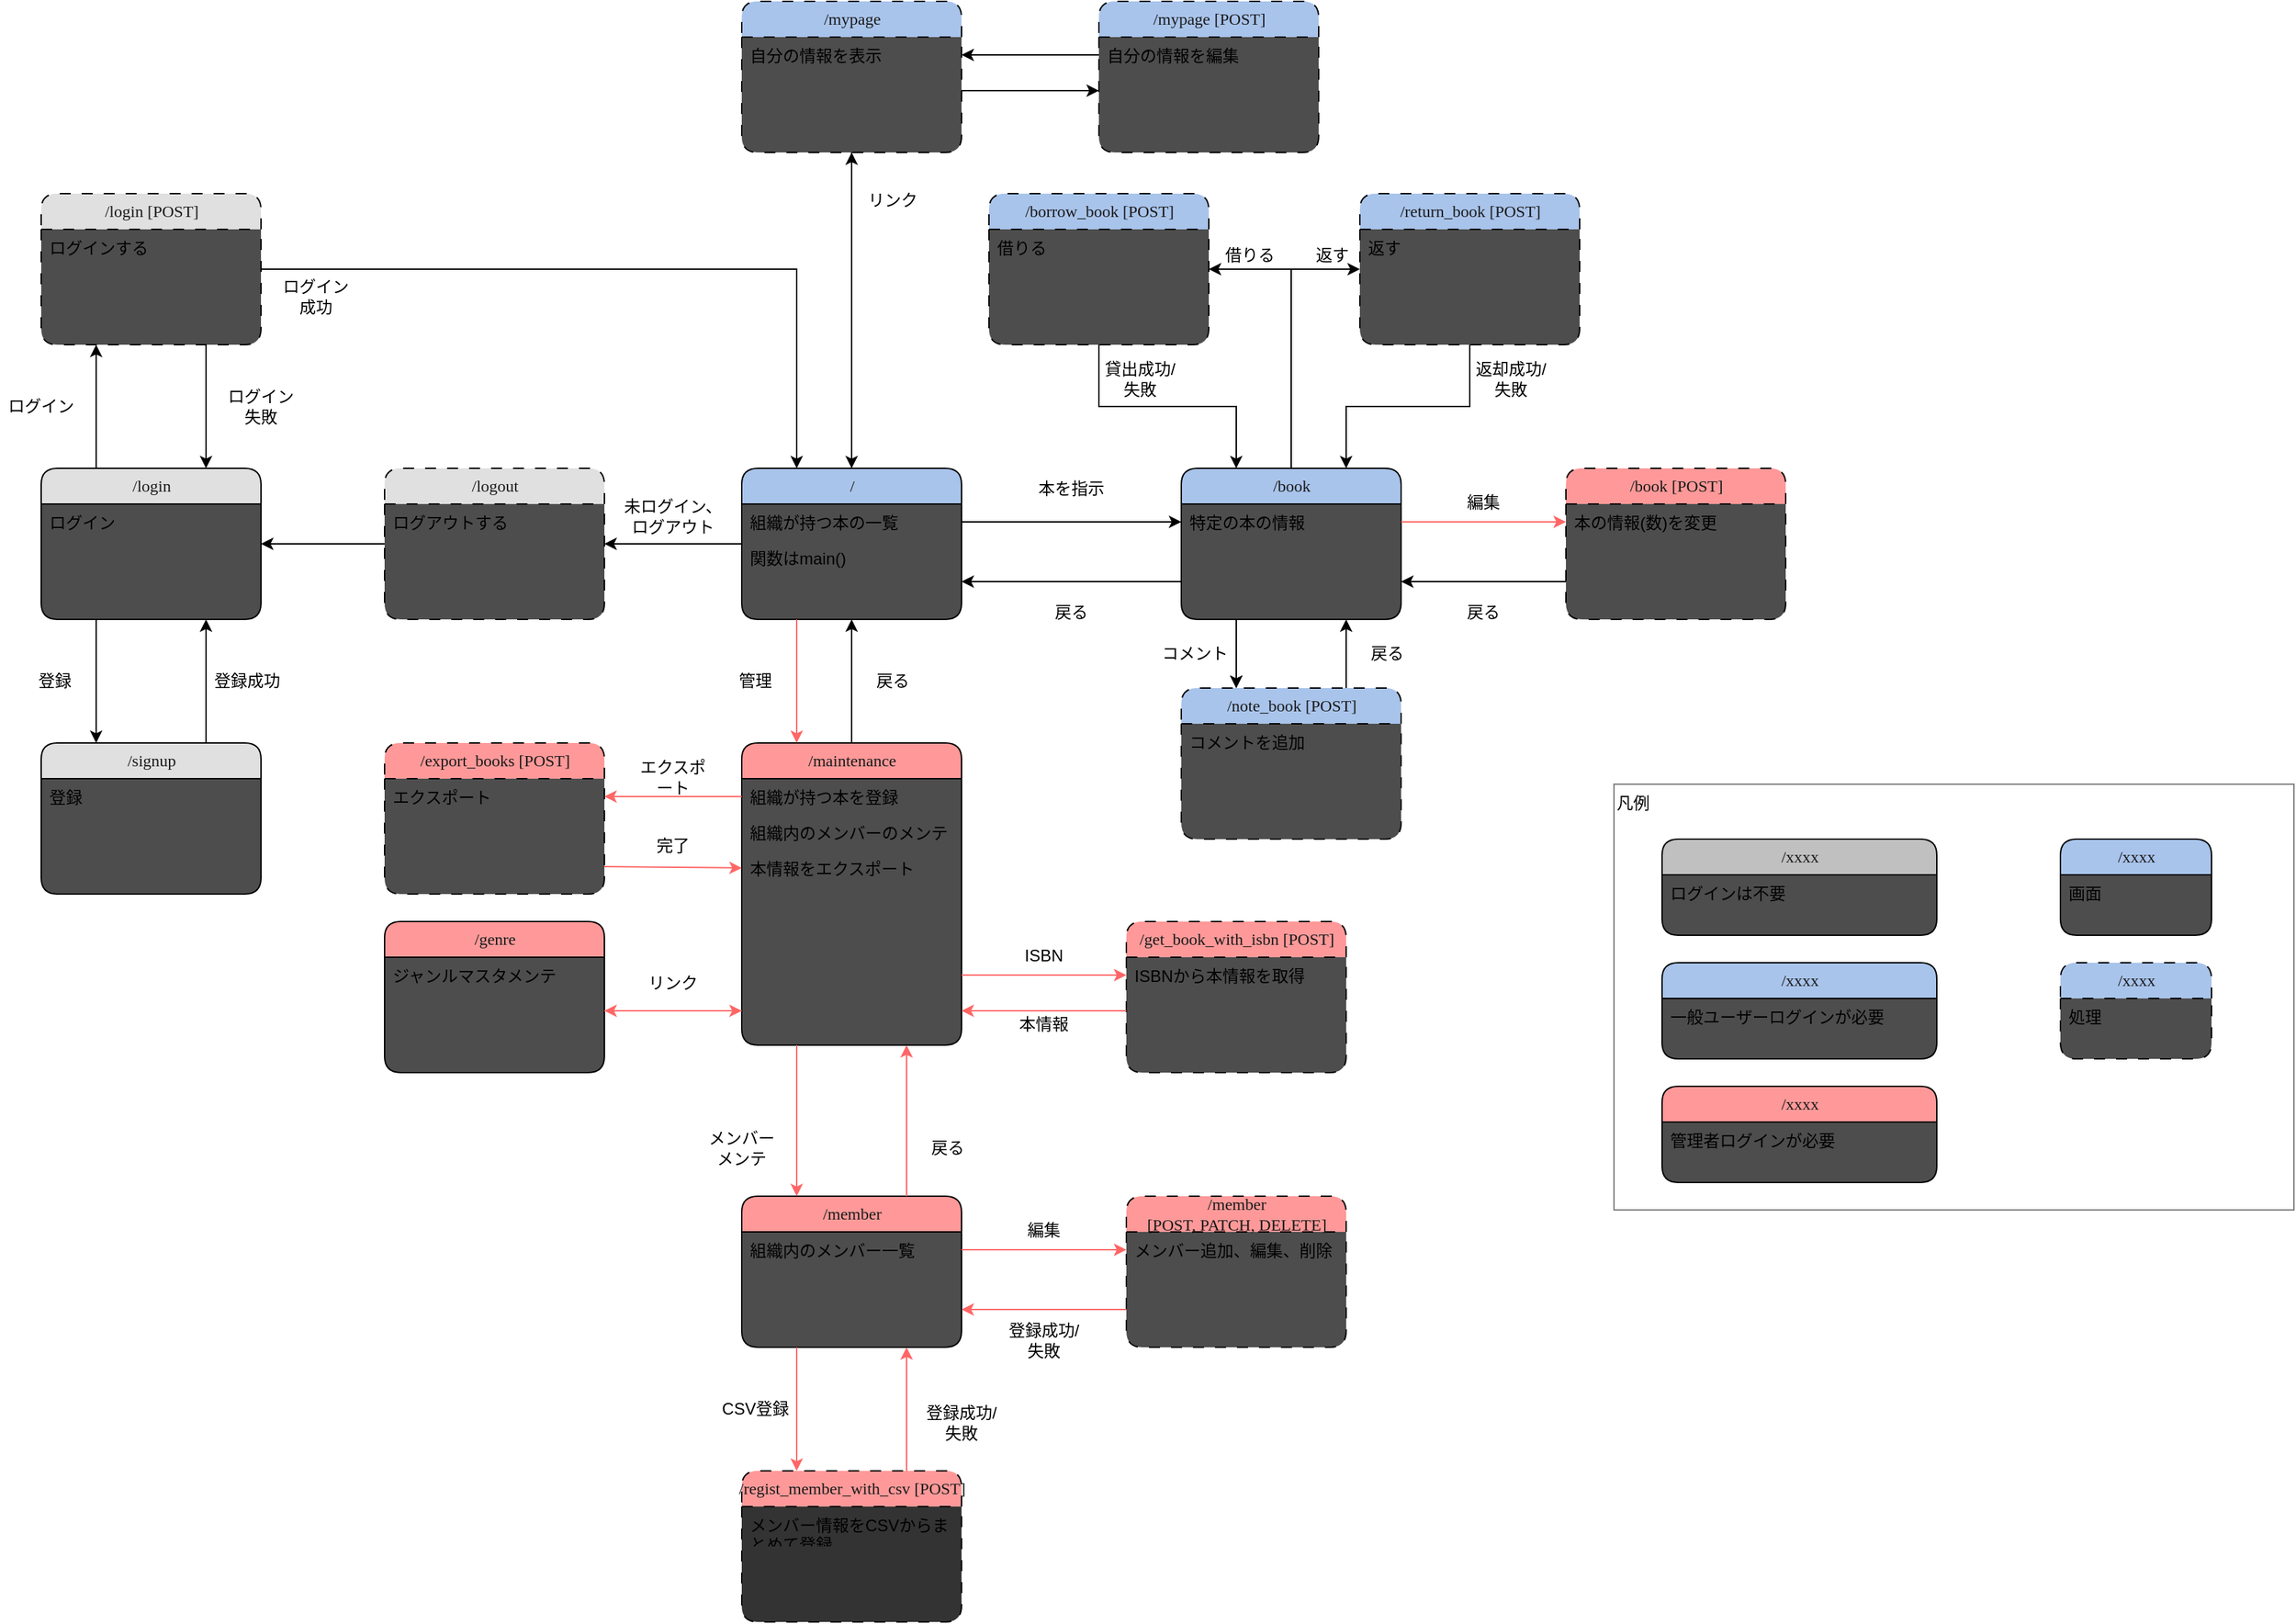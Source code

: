 <mxfile version="21.6.1" type="device">
  <diagram name="Page-1" id="5d7acffa-a066-3a61-03fe-96351882024d">
    <mxGraphModel dx="800" dy="1431" grid="1" gridSize="10" guides="1" tooltips="1" connect="1" arrows="1" fold="1" page="1" pageScale="1" pageWidth="1100" pageHeight="850" background="none" math="0" shadow="0">
      <root>
        <mxCell id="0" />
        <mxCell id="1" parent="0" />
        <mxCell id="jffVFg11hbNDBonMawLQ-93" value="凡例" style="rounded=0;whiteSpace=wrap;html=1;align=left;verticalAlign=top;strokeColor=#808080;" parent="1" vertex="1">
          <mxGeometry x="1295" y="470" width="495" height="310" as="geometry" />
        </mxCell>
        <mxCell id="jffVFg11hbNDBonMawLQ-3" style="edgeStyle=orthogonalEdgeStyle;rounded=0;orthogonalLoop=1;jettySize=auto;html=1;entryX=0.25;entryY=0;entryDx=0;entryDy=0;exitX=1;exitY=0.5;exitDx=0;exitDy=0;" parent="1" source="jffVFg11hbNDBonMawLQ-36" target="jffVFg11hbNDBonMawLQ-1" edge="1">
          <mxGeometry relative="1" as="geometry" />
        </mxCell>
        <mxCell id="21ea969265ad0168-6" value="/login" style="swimlane;html=1;fontStyle=0;childLayout=stackLayout;horizontal=1;startSize=26;fillColor=#E0E0E0;horizontalStack=0;resizeParent=1;resizeLast=0;collapsible=1;marginBottom=0;swimlaneFillColor=#4D4D4D;align=center;rounded=1;shadow=0;comic=0;labelBackgroundColor=none;strokeWidth=1;fontFamily=Verdana;fontSize=12;fontColor=#1A1A1A;" parent="1" vertex="1">
          <mxGeometry x="150" y="240" width="160" height="110" as="geometry" />
        </mxCell>
        <mxCell id="21ea969265ad0168-7" value="ログイン" style="text;html=1;strokeColor=none;fillColor=none;spacingLeft=4;spacingRight=4;whiteSpace=wrap;overflow=hidden;rotatable=0;points=[[0,0.5],[1,0.5]];portConstraint=eastwest;" parent="21ea969265ad0168-6" vertex="1">
          <mxGeometry y="26" width="160" height="26" as="geometry" />
        </mxCell>
        <mxCell id="jffVFg11hbNDBonMawLQ-1" value="/" style="swimlane;html=1;fontStyle=0;childLayout=stackLayout;horizontal=1;startSize=26;fillColor=#A9C4EB;horizontalStack=0;resizeParent=1;resizeLast=0;collapsible=1;marginBottom=0;swimlaneFillColor=#4D4D4D;align=center;rounded=1;shadow=0;comic=0;labelBackgroundColor=none;strokeWidth=1;fontFamily=Verdana;fontSize=12;fontColor=#1A1A1A;" parent="1" vertex="1">
          <mxGeometry x="660" y="240" width="160" height="110" as="geometry" />
        </mxCell>
        <mxCell id="jffVFg11hbNDBonMawLQ-2" value="組織が持つ本の一覧" style="text;html=1;strokeColor=none;fillColor=none;spacingLeft=4;spacingRight=4;whiteSpace=wrap;overflow=hidden;rotatable=0;points=[[0,0.5],[1,0.5]];portConstraint=eastwest;" parent="jffVFg11hbNDBonMawLQ-1" vertex="1">
          <mxGeometry y="26" width="160" height="26" as="geometry" />
        </mxCell>
        <mxCell id="MHq6vxc0U1nkJZ0F-G_Z-4" value="関数はmain()" style="text;html=1;strokeColor=none;fillColor=none;spacingLeft=4;spacingRight=4;whiteSpace=wrap;overflow=hidden;rotatable=0;points=[[0,0.5],[1,0.5]];portConstraint=eastwest;" parent="jffVFg11hbNDBonMawLQ-1" vertex="1">
          <mxGeometry y="52" width="160" height="26" as="geometry" />
        </mxCell>
        <mxCell id="jffVFg11hbNDBonMawLQ-4" value="ログイン成功" style="text;html=1;strokeColor=none;fillColor=none;align=center;verticalAlign=middle;whiteSpace=wrap;rounded=0;" parent="1" vertex="1">
          <mxGeometry x="320" y="100" width="60" height="30" as="geometry" />
        </mxCell>
        <mxCell id="jffVFg11hbNDBonMawLQ-5" value="/signup" style="swimlane;html=1;fontStyle=0;childLayout=stackLayout;horizontal=1;startSize=26;fillColor=#E0E0E0;horizontalStack=0;resizeParent=1;resizeLast=0;collapsible=1;marginBottom=0;swimlaneFillColor=#4D4D4D;align=center;rounded=1;shadow=0;comic=0;labelBackgroundColor=none;strokeWidth=1;fontFamily=Verdana;fontSize=12;fontColor=#1A1A1A;" parent="1" vertex="1">
          <mxGeometry x="150" y="440" width="160" height="110" as="geometry" />
        </mxCell>
        <mxCell id="jffVFg11hbNDBonMawLQ-6" value="登録" style="text;html=1;strokeColor=none;fillColor=none;spacingLeft=4;spacingRight=4;whiteSpace=wrap;overflow=hidden;rotatable=0;points=[[0,0.5],[1,0.5]];portConstraint=eastwest;" parent="jffVFg11hbNDBonMawLQ-5" vertex="1">
          <mxGeometry y="26" width="160" height="26" as="geometry" />
        </mxCell>
        <mxCell id="jffVFg11hbNDBonMawLQ-8" value="ログイン失敗" style="text;html=1;strokeColor=none;fillColor=none;align=center;verticalAlign=middle;whiteSpace=wrap;rounded=0;" parent="1" vertex="1">
          <mxGeometry x="280" y="180" width="60" height="30" as="geometry" />
        </mxCell>
        <mxCell id="jffVFg11hbNDBonMawLQ-10" style="edgeStyle=orthogonalEdgeStyle;rounded=0;orthogonalLoop=1;jettySize=auto;html=1;exitX=0.25;exitY=1;exitDx=0;exitDy=0;entryX=0.25;entryY=0;entryDx=0;entryDy=0;" parent="1" source="21ea969265ad0168-6" target="jffVFg11hbNDBonMawLQ-5" edge="1">
          <mxGeometry relative="1" as="geometry">
            <mxPoint x="230" y="360" as="sourcePoint" />
            <mxPoint x="230" y="430" as="targetPoint" />
            <Array as="points" />
          </mxGeometry>
        </mxCell>
        <mxCell id="jffVFg11hbNDBonMawLQ-11" style="edgeStyle=orthogonalEdgeStyle;rounded=0;orthogonalLoop=1;jettySize=auto;html=1;entryX=0.75;entryY=1;entryDx=0;entryDy=0;exitX=0.75;exitY=0;exitDx=0;exitDy=0;" parent="1" source="jffVFg11hbNDBonMawLQ-5" target="21ea969265ad0168-6" edge="1">
          <mxGeometry relative="1" as="geometry">
            <mxPoint x="240" y="370" as="sourcePoint" />
            <mxPoint x="240" y="440" as="targetPoint" />
            <Array as="points" />
          </mxGeometry>
        </mxCell>
        <mxCell id="jffVFg11hbNDBonMawLQ-12" value="登録" style="text;html=1;strokeColor=none;fillColor=none;align=center;verticalAlign=middle;whiteSpace=wrap;rounded=0;" parent="1" vertex="1">
          <mxGeometry x="130" y="380" width="60" height="30" as="geometry" />
        </mxCell>
        <mxCell id="jffVFg11hbNDBonMawLQ-13" value="登録成功" style="text;html=1;strokeColor=none;fillColor=none;align=center;verticalAlign=middle;whiteSpace=wrap;rounded=0;" parent="1" vertex="1">
          <mxGeometry x="270" y="380" width="60" height="30" as="geometry" />
        </mxCell>
        <mxCell id="jffVFg11hbNDBonMawLQ-14" style="edgeStyle=orthogonalEdgeStyle;rounded=0;orthogonalLoop=1;jettySize=auto;html=1;entryX=1;entryY=0.5;entryDx=0;entryDy=0;exitX=0;exitY=0.5;exitDx=0;exitDy=0;" parent="1" source="jffVFg11hbNDBonMawLQ-1" target="MHq6vxc0U1nkJZ0F-G_Z-1" edge="1">
          <mxGeometry relative="1" as="geometry">
            <mxPoint x="410" y="430" as="sourcePoint" />
            <mxPoint x="600" y="430" as="targetPoint" />
          </mxGeometry>
        </mxCell>
        <mxCell id="jffVFg11hbNDBonMawLQ-15" value="未ログイン、ログアウト" style="text;html=1;strokeColor=none;fillColor=none;align=center;verticalAlign=middle;whiteSpace=wrap;rounded=0;" parent="1" vertex="1">
          <mxGeometry x="570" y="260" width="80" height="30" as="geometry" />
        </mxCell>
        <mxCell id="jffVFg11hbNDBonMawLQ-16" value="/book" style="swimlane;html=1;fontStyle=0;childLayout=stackLayout;horizontal=1;startSize=26;fillColor=#A9C4EB;horizontalStack=0;resizeParent=1;resizeLast=0;collapsible=1;marginBottom=0;swimlaneFillColor=#4D4D4D;align=center;rounded=1;shadow=0;comic=0;labelBackgroundColor=none;strokeWidth=1;fontFamily=Verdana;fontSize=12;fontColor=#1A1A1A;" parent="1" vertex="1">
          <mxGeometry x="980" y="240" width="160" height="110" as="geometry" />
        </mxCell>
        <mxCell id="jffVFg11hbNDBonMawLQ-17" value="特定の本の情報" style="text;html=1;strokeColor=none;fillColor=none;spacingLeft=4;spacingRight=4;whiteSpace=wrap;overflow=hidden;rotatable=0;points=[[0,0.5],[1,0.5]];portConstraint=eastwest;" parent="jffVFg11hbNDBonMawLQ-16" vertex="1">
          <mxGeometry y="26" width="160" height="26" as="geometry" />
        </mxCell>
        <mxCell id="jffVFg11hbNDBonMawLQ-18" style="edgeStyle=orthogonalEdgeStyle;rounded=0;orthogonalLoop=1;jettySize=auto;html=1;entryX=0;entryY=0.5;entryDx=0;entryDy=0;exitX=1;exitY=0.5;exitDx=0;exitDy=0;" parent="1" source="jffVFg11hbNDBonMawLQ-2" target="jffVFg11hbNDBonMawLQ-17" edge="1">
          <mxGeometry relative="1" as="geometry">
            <mxPoint x="720" y="170" as="sourcePoint" />
            <mxPoint x="910" y="170" as="targetPoint" />
          </mxGeometry>
        </mxCell>
        <mxCell id="jffVFg11hbNDBonMawLQ-19" value="本を指示" style="text;html=1;strokeColor=none;fillColor=none;align=center;verticalAlign=middle;whiteSpace=wrap;rounded=0;" parent="1" vertex="1">
          <mxGeometry x="870" y="240" width="60" height="30" as="geometry" />
        </mxCell>
        <mxCell id="jffVFg11hbNDBonMawLQ-20" value="/maintenance" style="swimlane;html=1;fontStyle=0;childLayout=stackLayout;horizontal=1;startSize=26;fillColor=#FF9999;horizontalStack=0;resizeParent=1;resizeLast=0;collapsible=1;marginBottom=0;swimlaneFillColor=#4D4D4D;align=center;rounded=1;shadow=0;comic=0;labelBackgroundColor=none;strokeWidth=1;fontFamily=Verdana;fontSize=12;fontColor=#1A1A1A;" parent="1" vertex="1">
          <mxGeometry x="660" y="440" width="160" height="220" as="geometry" />
        </mxCell>
        <mxCell id="jffVFg11hbNDBonMawLQ-21" value="組織が持つ本を登録" style="text;html=1;strokeColor=none;fillColor=none;spacingLeft=4;spacingRight=4;whiteSpace=wrap;overflow=hidden;rotatable=0;points=[[0,0.5],[1,0.5]];portConstraint=eastwest;" parent="jffVFg11hbNDBonMawLQ-20" vertex="1">
          <mxGeometry y="26" width="160" height="26" as="geometry" />
        </mxCell>
        <mxCell id="jffVFg11hbNDBonMawLQ-51" value="組織内のメンバーのメンテ" style="text;html=1;strokeColor=none;fillColor=none;spacingLeft=4;spacingRight=4;whiteSpace=wrap;overflow=hidden;rotatable=0;points=[[0,0.5],[1,0.5]];portConstraint=eastwest;" parent="jffVFg11hbNDBonMawLQ-20" vertex="1">
          <mxGeometry y="52" width="160" height="26" as="geometry" />
        </mxCell>
        <mxCell id="jffVFg11hbNDBonMawLQ-79" value="本情報をエクスポート" style="text;html=1;strokeColor=none;fillColor=none;spacingLeft=4;spacingRight=4;whiteSpace=wrap;overflow=hidden;rotatable=0;points=[[0,0.5],[1,0.5]];portConstraint=eastwest;" parent="jffVFg11hbNDBonMawLQ-20" vertex="1">
          <mxGeometry y="78" width="160" height="26" as="geometry" />
        </mxCell>
        <mxCell id="9WKdyj0TfPZ3By4VBTir-9" style="text;html=1;strokeColor=none;fillColor=none;spacingLeft=4;spacingRight=4;whiteSpace=wrap;overflow=hidden;rotatable=0;points=[[0,0.5],[1,0.5]];portConstraint=eastwest;" parent="jffVFg11hbNDBonMawLQ-20" vertex="1">
          <mxGeometry y="104" width="160" height="26" as="geometry" />
        </mxCell>
        <mxCell id="9WKdyj0TfPZ3By4VBTir-10" style="text;html=1;strokeColor=none;fillColor=none;spacingLeft=4;spacingRight=4;whiteSpace=wrap;overflow=hidden;rotatable=0;points=[[0,0.5],[1,0.5]];portConstraint=eastwest;" parent="jffVFg11hbNDBonMawLQ-20" vertex="1">
          <mxGeometry y="130" width="160" height="26" as="geometry" />
        </mxCell>
        <mxCell id="9WKdyj0TfPZ3By4VBTir-11" style="text;html=1;strokeColor=none;fillColor=none;spacingLeft=4;spacingRight=4;whiteSpace=wrap;overflow=hidden;rotatable=0;points=[[0,0.5],[1,0.5]];portConstraint=eastwest;" parent="jffVFg11hbNDBonMawLQ-20" vertex="1">
          <mxGeometry y="156" width="160" height="26" as="geometry" />
        </mxCell>
        <mxCell id="9WKdyj0TfPZ3By4VBTir-12" style="text;html=1;strokeColor=none;fillColor=none;spacingLeft=4;spacingRight=4;whiteSpace=wrap;overflow=hidden;rotatable=0;points=[[0,0.5],[1,0.5]];portConstraint=eastwest;" parent="jffVFg11hbNDBonMawLQ-20" vertex="1">
          <mxGeometry y="182" width="160" height="26" as="geometry" />
        </mxCell>
        <mxCell id="jffVFg11hbNDBonMawLQ-23" style="edgeStyle=orthogonalEdgeStyle;rounded=0;orthogonalLoop=1;jettySize=auto;html=1;exitX=0.25;exitY=1;exitDx=0;exitDy=0;entryX=0.25;entryY=0;entryDx=0;entryDy=0;strokeColor=#FF6666;" parent="1" source="jffVFg11hbNDBonMawLQ-1" target="jffVFg11hbNDBonMawLQ-20" edge="1">
          <mxGeometry relative="1" as="geometry">
            <mxPoint x="850" y="420" as="sourcePoint" />
            <mxPoint x="1010" y="420" as="targetPoint" />
          </mxGeometry>
        </mxCell>
        <mxCell id="jffVFg11hbNDBonMawLQ-24" value="管理" style="text;html=1;strokeColor=none;fillColor=none;align=center;verticalAlign=middle;whiteSpace=wrap;rounded=0;" parent="1" vertex="1">
          <mxGeometry x="640" y="380" width="60" height="30" as="geometry" />
        </mxCell>
        <mxCell id="jffVFg11hbNDBonMawLQ-25" style="edgeStyle=orthogonalEdgeStyle;rounded=0;orthogonalLoop=1;jettySize=auto;html=1;exitX=0.5;exitY=0;exitDx=0;exitDy=0;entryX=0.5;entryY=1;entryDx=0;entryDy=0;" parent="1" source="jffVFg11hbNDBonMawLQ-20" target="jffVFg11hbNDBonMawLQ-1" edge="1">
          <mxGeometry relative="1" as="geometry">
            <mxPoint x="930" y="360" as="sourcePoint" />
            <mxPoint x="930" y="450" as="targetPoint" />
          </mxGeometry>
        </mxCell>
        <mxCell id="jffVFg11hbNDBonMawLQ-26" value="戻る" style="text;html=1;strokeColor=none;fillColor=none;align=center;verticalAlign=middle;whiteSpace=wrap;rounded=0;" parent="1" vertex="1">
          <mxGeometry x="740" y="380" width="60" height="30" as="geometry" />
        </mxCell>
        <mxCell id="jffVFg11hbNDBonMawLQ-27" style="edgeStyle=orthogonalEdgeStyle;rounded=0;orthogonalLoop=1;jettySize=auto;html=1;exitX=0;exitY=0.75;exitDx=0;exitDy=0;entryX=1;entryY=0.75;entryDx=0;entryDy=0;" parent="1" source="jffVFg11hbNDBonMawLQ-16" target="jffVFg11hbNDBonMawLQ-1" edge="1">
          <mxGeometry relative="1" as="geometry">
            <mxPoint x="790" y="450" as="sourcePoint" />
            <mxPoint x="790" y="360" as="targetPoint" />
          </mxGeometry>
        </mxCell>
        <mxCell id="jffVFg11hbNDBonMawLQ-28" value="戻る" style="text;html=1;strokeColor=none;fillColor=none;align=center;verticalAlign=middle;whiteSpace=wrap;rounded=0;" parent="1" vertex="1">
          <mxGeometry x="870" y="330" width="60" height="30" as="geometry" />
        </mxCell>
        <mxCell id="jffVFg11hbNDBonMawLQ-31" style="edgeStyle=orthogonalEdgeStyle;rounded=0;orthogonalLoop=1;jettySize=auto;html=1;exitX=0.5;exitY=0;exitDx=0;exitDy=0;entryX=1;entryY=0.5;entryDx=0;entryDy=0;" parent="1" source="jffVFg11hbNDBonMawLQ-16" target="jffVFg11hbNDBonMawLQ-29" edge="1">
          <mxGeometry relative="1" as="geometry">
            <mxPoint x="780" y="150" as="sourcePoint" />
            <mxPoint x="940" y="150" as="targetPoint" />
          </mxGeometry>
        </mxCell>
        <mxCell id="jffVFg11hbNDBonMawLQ-33" style="edgeStyle=orthogonalEdgeStyle;rounded=0;orthogonalLoop=1;jettySize=auto;html=1;entryX=0.25;entryY=0;entryDx=0;entryDy=0;exitX=0.5;exitY=1;exitDx=0;exitDy=0;" parent="1" source="jffVFg11hbNDBonMawLQ-29" target="jffVFg11hbNDBonMawLQ-16" edge="1">
          <mxGeometry relative="1" as="geometry">
            <mxPoint x="740" y="90" as="sourcePoint" />
            <mxPoint x="900" y="90" as="targetPoint" />
          </mxGeometry>
        </mxCell>
        <mxCell id="jffVFg11hbNDBonMawLQ-34" value="貸出成功/失敗" style="text;html=1;strokeColor=none;fillColor=none;align=center;verticalAlign=middle;whiteSpace=wrap;rounded=0;" parent="1" vertex="1">
          <mxGeometry x="920" y="160" width="60" height="30" as="geometry" />
        </mxCell>
        <mxCell id="jffVFg11hbNDBonMawLQ-35" value="借りる" style="text;html=1;strokeColor=none;fillColor=none;align=center;verticalAlign=middle;whiteSpace=wrap;rounded=0;" parent="1" vertex="1">
          <mxGeometry x="1000" y="70" width="60" height="30" as="geometry" />
        </mxCell>
        <mxCell id="jffVFg11hbNDBonMawLQ-36" value="/login [POST]" style="swimlane;html=1;fontStyle=0;childLayout=stackLayout;horizontal=1;startSize=26;fillColor=#E0E0E0;horizontalStack=0;resizeParent=1;resizeLast=0;collapsible=1;marginBottom=0;swimlaneFillColor=#4D4D4D;align=center;rounded=1;shadow=0;comic=0;labelBackgroundColor=none;strokeWidth=1;fontFamily=Verdana;fontSize=12;dashed=1;dashPattern=8 8;fontColor=#1A1A1A;" parent="1" vertex="1">
          <mxGeometry x="150" y="40" width="160" height="110" as="geometry" />
        </mxCell>
        <mxCell id="jffVFg11hbNDBonMawLQ-37" value="ログインする" style="text;html=1;strokeColor=none;fillColor=none;spacingLeft=4;spacingRight=4;whiteSpace=wrap;overflow=hidden;rotatable=0;points=[[0,0.5],[1,0.5]];portConstraint=eastwest;" parent="jffVFg11hbNDBonMawLQ-36" vertex="1">
          <mxGeometry y="26" width="160" height="26" as="geometry" />
        </mxCell>
        <mxCell id="jffVFg11hbNDBonMawLQ-38" style="edgeStyle=orthogonalEdgeStyle;rounded=0;orthogonalLoop=1;jettySize=auto;html=1;exitX=0.25;exitY=0;exitDx=0;exitDy=0;entryX=0.25;entryY=1;entryDx=0;entryDy=0;" parent="1" source="21ea969265ad0168-6" target="jffVFg11hbNDBonMawLQ-36" edge="1">
          <mxGeometry relative="1" as="geometry">
            <mxPoint x="200" y="360" as="sourcePoint" />
            <mxPoint x="200" y="440" as="targetPoint" />
            <Array as="points" />
          </mxGeometry>
        </mxCell>
        <mxCell id="jffVFg11hbNDBonMawLQ-39" style="edgeStyle=orthogonalEdgeStyle;rounded=0;orthogonalLoop=1;jettySize=auto;html=1;exitX=0.75;exitY=1;exitDx=0;exitDy=0;entryX=0.75;entryY=0;entryDx=0;entryDy=0;" parent="1" source="jffVFg11hbNDBonMawLQ-36" target="21ea969265ad0168-6" edge="1">
          <mxGeometry relative="1" as="geometry">
            <mxPoint x="200" y="360" as="sourcePoint" />
            <mxPoint x="200" y="440" as="targetPoint" />
            <Array as="points" />
          </mxGeometry>
        </mxCell>
        <mxCell id="jffVFg11hbNDBonMawLQ-40" value="ログイン" style="text;html=1;strokeColor=none;fillColor=none;align=center;verticalAlign=middle;whiteSpace=wrap;rounded=0;" parent="1" vertex="1">
          <mxGeometry x="120" y="180" width="60" height="30" as="geometry" />
        </mxCell>
        <mxCell id="jffVFg11hbNDBonMawLQ-49" value="/member&lt;br&gt;[POST, PATCH, DELETE]" style="swimlane;html=1;fontStyle=0;childLayout=stackLayout;horizontal=1;startSize=26;fillColor=#FF9999;horizontalStack=0;resizeParent=1;resizeLast=0;collapsible=1;marginBottom=0;swimlaneFillColor=#4D4D4D;align=center;rounded=1;shadow=0;comic=0;labelBackgroundColor=none;strokeWidth=1;fontFamily=Verdana;fontSize=12;dashed=1;dashPattern=8 8;fontColor=#1A1A1A;" parent="1" vertex="1">
          <mxGeometry x="940" y="770" width="160" height="110" as="geometry" />
        </mxCell>
        <mxCell id="jffVFg11hbNDBonMawLQ-50" value="メンバー追加、編集、削除" style="text;html=1;strokeColor=none;fillColor=none;spacingLeft=4;spacingRight=4;whiteSpace=wrap;overflow=hidden;rotatable=0;points=[[0,0.5],[1,0.5]];portConstraint=eastwest;" parent="jffVFg11hbNDBonMawLQ-49" vertex="1">
          <mxGeometry y="26" width="160" height="26" as="geometry" />
        </mxCell>
        <mxCell id="jffVFg11hbNDBonMawLQ-52" value="/book [POST]" style="swimlane;html=1;fontStyle=0;childLayout=stackLayout;horizontal=1;startSize=26;fillColor=#FF9999;horizontalStack=0;resizeParent=1;resizeLast=0;collapsible=1;marginBottom=0;swimlaneFillColor=#4D4D4D;align=center;rounded=1;shadow=0;comic=0;labelBackgroundColor=none;strokeWidth=1;fontFamily=Verdana;fontSize=12;dashed=1;dashPattern=8 8;fontColor=#1A1A1A;" parent="1" vertex="1">
          <mxGeometry x="1260" y="240" width="160" height="110" as="geometry" />
        </mxCell>
        <mxCell id="jffVFg11hbNDBonMawLQ-53" value="本の情報(数)を変更" style="text;html=1;strokeColor=none;fillColor=none;spacingLeft=4;spacingRight=4;whiteSpace=wrap;overflow=hidden;rotatable=0;points=[[0,0.5],[1,0.5]];portConstraint=eastwest;" parent="jffVFg11hbNDBonMawLQ-52" vertex="1">
          <mxGeometry y="26" width="160" height="26" as="geometry" />
        </mxCell>
        <mxCell id="jffVFg11hbNDBonMawLQ-54" style="edgeStyle=orthogonalEdgeStyle;rounded=0;orthogonalLoop=1;jettySize=auto;html=1;exitX=1;exitY=0.5;exitDx=0;exitDy=0;entryX=0;entryY=0.5;entryDx=0;entryDy=0;strokeColor=#FF6666;" parent="1" source="jffVFg11hbNDBonMawLQ-17" target="jffVFg11hbNDBonMawLQ-53" edge="1">
          <mxGeometry relative="1" as="geometry">
            <mxPoint x="710" y="360" as="sourcePoint" />
            <mxPoint x="710" y="450" as="targetPoint" />
          </mxGeometry>
        </mxCell>
        <mxCell id="jffVFg11hbNDBonMawLQ-55" style="edgeStyle=orthogonalEdgeStyle;rounded=0;orthogonalLoop=1;jettySize=auto;html=1;entryX=1;entryY=0.75;entryDx=0;entryDy=0;exitX=0;exitY=0.75;exitDx=0;exitDy=0;" parent="1" source="jffVFg11hbNDBonMawLQ-52" target="jffVFg11hbNDBonMawLQ-16" edge="1">
          <mxGeometry relative="1" as="geometry">
            <mxPoint x="1270" y="410" as="sourcePoint" />
            <mxPoint x="1170" y="360" as="targetPoint" />
          </mxGeometry>
        </mxCell>
        <mxCell id="jffVFg11hbNDBonMawLQ-56" value="戻る" style="text;html=1;strokeColor=none;fillColor=none;align=center;verticalAlign=middle;whiteSpace=wrap;rounded=0;" parent="1" vertex="1">
          <mxGeometry x="1170" y="330" width="60" height="30" as="geometry" />
        </mxCell>
        <mxCell id="jffVFg11hbNDBonMawLQ-57" value="編集" style="text;html=1;strokeColor=none;fillColor=none;align=center;verticalAlign=middle;whiteSpace=wrap;rounded=0;" parent="1" vertex="1">
          <mxGeometry x="1170" y="250" width="60" height="30" as="geometry" />
        </mxCell>
        <mxCell id="jffVFg11hbNDBonMawLQ-58" value="/member" style="swimlane;html=1;fontStyle=0;childLayout=stackLayout;horizontal=1;startSize=26;fillColor=#FF9999;horizontalStack=0;resizeParent=1;resizeLast=0;collapsible=1;marginBottom=0;swimlaneFillColor=#4D4D4D;align=center;rounded=1;shadow=0;comic=0;labelBackgroundColor=none;strokeWidth=1;fontFamily=Verdana;fontSize=12;fontColor=#1A1A1A;" parent="1" vertex="1">
          <mxGeometry x="660" y="770" width="160" height="110" as="geometry" />
        </mxCell>
        <mxCell id="jffVFg11hbNDBonMawLQ-59" value="組織内のメンバー一覧" style="text;html=1;strokeColor=none;fillColor=none;spacingLeft=4;spacingRight=4;whiteSpace=wrap;overflow=hidden;rotatable=0;points=[[0,0.5],[1,0.5]];portConstraint=eastwest;fontColor=default;" parent="jffVFg11hbNDBonMawLQ-58" vertex="1">
          <mxGeometry y="26" width="160" height="26" as="geometry" />
        </mxCell>
        <mxCell id="jffVFg11hbNDBonMawLQ-61" style="edgeStyle=orthogonalEdgeStyle;rounded=0;orthogonalLoop=1;jettySize=auto;html=1;exitX=0.25;exitY=1;exitDx=0;exitDy=0;entryX=0.25;entryY=0;entryDx=0;entryDy=0;strokeColor=#FF6666;" parent="1" source="jffVFg11hbNDBonMawLQ-20" target="jffVFg11hbNDBonMawLQ-58" edge="1">
          <mxGeometry relative="1" as="geometry">
            <mxPoint x="810" y="590" as="sourcePoint" />
            <mxPoint x="810" y="680" as="targetPoint" />
          </mxGeometry>
        </mxCell>
        <mxCell id="jffVFg11hbNDBonMawLQ-62" style="edgeStyle=orthogonalEdgeStyle;rounded=0;orthogonalLoop=1;jettySize=auto;html=1;exitX=1;exitY=0.5;exitDx=0;exitDy=0;entryX=0;entryY=0.5;entryDx=0;entryDy=0;strokeColor=#FF6666;" parent="1" source="jffVFg11hbNDBonMawLQ-59" target="jffVFg11hbNDBonMawLQ-50" edge="1">
          <mxGeometry relative="1" as="geometry">
            <mxPoint x="870" y="760" as="sourcePoint" />
            <mxPoint x="870" y="850" as="targetPoint" />
          </mxGeometry>
        </mxCell>
        <mxCell id="jffVFg11hbNDBonMawLQ-63" style="edgeStyle=orthogonalEdgeStyle;rounded=0;orthogonalLoop=1;jettySize=auto;html=1;exitX=0;exitY=0.75;exitDx=0;exitDy=0;entryX=1;entryY=0.75;entryDx=0;entryDy=0;strokeColor=#FF6666;" parent="1" source="jffVFg11hbNDBonMawLQ-49" target="jffVFg11hbNDBonMawLQ-58" edge="1">
          <mxGeometry relative="1" as="geometry">
            <mxPoint x="870" y="750" as="sourcePoint" />
            <mxPoint x="870" y="840" as="targetPoint" />
          </mxGeometry>
        </mxCell>
        <mxCell id="jffVFg11hbNDBonMawLQ-66" style="edgeStyle=orthogonalEdgeStyle;rounded=0;orthogonalLoop=1;jettySize=auto;html=1;exitX=0.75;exitY=0;exitDx=0;exitDy=0;entryX=0.75;entryY=1;entryDx=0;entryDy=0;strokeColor=#FF6666;" parent="1" source="jffVFg11hbNDBonMawLQ-58" target="jffVFg11hbNDBonMawLQ-20" edge="1">
          <mxGeometry relative="1" as="geometry">
            <mxPoint x="870" y="570" as="sourcePoint" />
            <mxPoint x="870" y="660" as="targetPoint" />
          </mxGeometry>
        </mxCell>
        <mxCell id="jffVFg11hbNDBonMawLQ-67" value="戻る" style="text;html=1;strokeColor=none;fillColor=none;align=center;verticalAlign=middle;whiteSpace=wrap;rounded=0;" parent="1" vertex="1">
          <mxGeometry x="780" y="720" width="60" height="30" as="geometry" />
        </mxCell>
        <mxCell id="jffVFg11hbNDBonMawLQ-68" value="メンバーメンテ" style="text;html=1;strokeColor=none;fillColor=none;align=center;verticalAlign=middle;whiteSpace=wrap;rounded=0;" parent="1" vertex="1">
          <mxGeometry x="630" y="720" width="60" height="30" as="geometry" />
        </mxCell>
        <mxCell id="jffVFg11hbNDBonMawLQ-71" value="編集" style="text;html=1;strokeColor=none;fillColor=none;align=center;verticalAlign=middle;whiteSpace=wrap;rounded=0;" parent="1" vertex="1">
          <mxGeometry x="850" y="780" width="60" height="30" as="geometry" />
        </mxCell>
        <mxCell id="jffVFg11hbNDBonMawLQ-72" value="登録成功/失敗" style="text;html=1;strokeColor=none;fillColor=none;align=center;verticalAlign=middle;whiteSpace=wrap;rounded=0;" parent="1" vertex="1">
          <mxGeometry x="850" y="860" width="60" height="30" as="geometry" />
        </mxCell>
        <mxCell id="jffVFg11hbNDBonMawLQ-73" value="/regist_member_with_csv [POST]" style="swimlane;html=1;fontStyle=0;childLayout=stackLayout;horizontal=1;startSize=26;fillColor=#FF9999;horizontalStack=0;resizeParent=1;resizeLast=0;collapsible=1;marginBottom=0;swimlaneFillColor=#333333;align=center;rounded=1;shadow=0;comic=0;labelBackgroundColor=none;strokeWidth=1;fontFamily=Verdana;fontSize=12;dashed=1;dashPattern=8 8;fontColor=#1A1A1A;" parent="1" vertex="1">
          <mxGeometry x="660" y="970" width="160" height="110" as="geometry" />
        </mxCell>
        <mxCell id="jffVFg11hbNDBonMawLQ-74" value="メンバー情報をCSVからまとめて登録" style="text;html=1;strokeColor=none;fillColor=none;spacingLeft=4;spacingRight=4;whiteSpace=wrap;overflow=hidden;rotatable=0;points=[[0,0.5],[1,0.5]];portConstraint=eastwest;" parent="jffVFg11hbNDBonMawLQ-73" vertex="1">
          <mxGeometry y="26" width="160" height="26" as="geometry" />
        </mxCell>
        <mxCell id="jffVFg11hbNDBonMawLQ-75" style="edgeStyle=orthogonalEdgeStyle;rounded=0;orthogonalLoop=1;jettySize=auto;html=1;exitX=0.75;exitY=0;exitDx=0;exitDy=0;entryX=0.75;entryY=1;entryDx=0;entryDy=0;strokeColor=#FF6666;" parent="1" source="jffVFg11hbNDBonMawLQ-73" target="jffVFg11hbNDBonMawLQ-58" edge="1">
          <mxGeometry relative="1" as="geometry">
            <mxPoint x="890" y="970" as="sourcePoint" />
            <mxPoint x="1010" y="970" as="targetPoint" />
          </mxGeometry>
        </mxCell>
        <mxCell id="jffVFg11hbNDBonMawLQ-76" style="edgeStyle=orthogonalEdgeStyle;rounded=0;orthogonalLoop=1;jettySize=auto;html=1;exitX=0.25;exitY=1;exitDx=0;exitDy=0;entryX=0.25;entryY=0;entryDx=0;entryDy=0;strokeColor=#FF6666;" parent="1" source="jffVFg11hbNDBonMawLQ-58" target="jffVFg11hbNDBonMawLQ-73" edge="1">
          <mxGeometry relative="1" as="geometry">
            <mxPoint x="900" y="980" as="sourcePoint" />
            <mxPoint x="1020" y="980" as="targetPoint" />
          </mxGeometry>
        </mxCell>
        <mxCell id="jffVFg11hbNDBonMawLQ-77" value="CSV登録" style="text;html=1;strokeColor=none;fillColor=none;align=center;verticalAlign=middle;whiteSpace=wrap;rounded=0;" parent="1" vertex="1">
          <mxGeometry x="640" y="910" width="60" height="30" as="geometry" />
        </mxCell>
        <mxCell id="jffVFg11hbNDBonMawLQ-78" value="登録成功/失敗" style="text;html=1;strokeColor=none;fillColor=none;align=center;verticalAlign=middle;whiteSpace=wrap;rounded=0;" parent="1" vertex="1">
          <mxGeometry x="790" y="920" width="60" height="30" as="geometry" />
        </mxCell>
        <mxCell id="jffVFg11hbNDBonMawLQ-80" value="/export_books [POST]" style="swimlane;html=1;fontStyle=0;childLayout=stackLayout;horizontal=1;startSize=26;fillColor=#FF9999;horizontalStack=0;resizeParent=1;resizeLast=0;collapsible=1;marginBottom=0;swimlaneFillColor=#4D4D4D;align=center;rounded=1;shadow=0;comic=0;labelBackgroundColor=none;strokeWidth=1;fontFamily=Verdana;fontSize=12;dashed=1;dashPattern=8 8;fontColor=#1A1A1A;" parent="1" vertex="1">
          <mxGeometry x="400" y="440" width="160" height="110" as="geometry" />
        </mxCell>
        <mxCell id="jffVFg11hbNDBonMawLQ-81" value="エクスポート" style="text;html=1;strokeColor=none;fillColor=none;spacingLeft=4;spacingRight=4;whiteSpace=wrap;overflow=hidden;rotatable=0;points=[[0,0.5],[1,0.5]];portConstraint=eastwest;" parent="jffVFg11hbNDBonMawLQ-80" vertex="1">
          <mxGeometry y="26" width="160" height="26" as="geometry" />
        </mxCell>
        <mxCell id="jffVFg11hbNDBonMawLQ-82" style="edgeStyle=orthogonalEdgeStyle;rounded=0;orthogonalLoop=1;jettySize=auto;html=1;strokeColor=#FF6666;exitX=0;exitY=0.5;exitDx=0;exitDy=0;entryX=1;entryY=0.5;entryDx=0;entryDy=0;" parent="1" source="jffVFg11hbNDBonMawLQ-21" target="jffVFg11hbNDBonMawLQ-81" edge="1">
          <mxGeometry relative="1" as="geometry">
            <mxPoint x="750" y="489" as="sourcePoint" />
            <mxPoint x="870" y="489" as="targetPoint" />
          </mxGeometry>
        </mxCell>
        <mxCell id="jffVFg11hbNDBonMawLQ-83" value="エクスポート" style="text;html=1;strokeColor=none;fillColor=none;align=center;verticalAlign=middle;whiteSpace=wrap;rounded=0;" parent="1" vertex="1">
          <mxGeometry x="580" y="450" width="60" height="30" as="geometry" />
        </mxCell>
        <mxCell id="jffVFg11hbNDBonMawLQ-84" style="edgeStyle=orthogonalEdgeStyle;rounded=0;orthogonalLoop=1;jettySize=auto;html=1;strokeColor=#FF6666;entryX=0;entryY=0.5;entryDx=0;entryDy=0;" parent="1" target="jffVFg11hbNDBonMawLQ-79" edge="1">
          <mxGeometry relative="1" as="geometry">
            <mxPoint x="560" y="530" as="sourcePoint" />
            <mxPoint x="640" y="550" as="targetPoint" />
          </mxGeometry>
        </mxCell>
        <mxCell id="jffVFg11hbNDBonMawLQ-85" value="完了" style="text;html=1;strokeColor=none;fillColor=none;align=center;verticalAlign=middle;whiteSpace=wrap;rounded=0;" parent="1" vertex="1">
          <mxGeometry x="580" y="500" width="60" height="30" as="geometry" />
        </mxCell>
        <mxCell id="jffVFg11hbNDBonMawLQ-86" value="/xxxx" style="swimlane;html=1;fontStyle=0;childLayout=stackLayout;horizontal=1;startSize=26;fillColor=#A9C4EB;horizontalStack=0;resizeParent=1;resizeLast=0;collapsible=1;marginBottom=0;swimlaneFillColor=#4D4D4D;align=center;rounded=1;shadow=0;comic=0;labelBackgroundColor=none;strokeWidth=1;fontFamily=Verdana;fontSize=12;fontColor=#1A1A1A;" parent="1" vertex="1">
          <mxGeometry x="1330" y="600" width="200" height="70" as="geometry" />
        </mxCell>
        <mxCell id="jffVFg11hbNDBonMawLQ-87" value="一般ユーザーログインが必要" style="text;html=1;strokeColor=none;fillColor=none;spacingLeft=4;spacingRight=4;whiteSpace=wrap;overflow=hidden;rotatable=0;points=[[0,0.5],[1,0.5]];portConstraint=eastwest;" parent="jffVFg11hbNDBonMawLQ-86" vertex="1">
          <mxGeometry y="26" width="200" height="26" as="geometry" />
        </mxCell>
        <mxCell id="jffVFg11hbNDBonMawLQ-88" value="/xxxx" style="swimlane;html=1;fontStyle=0;childLayout=stackLayout;horizontal=1;startSize=26;fillColor=#FF9999;horizontalStack=0;resizeParent=1;resizeLast=0;collapsible=1;marginBottom=0;swimlaneFillColor=#4D4D4D;align=center;rounded=1;shadow=0;comic=0;labelBackgroundColor=none;strokeWidth=1;fontFamily=Verdana;fontSize=12;fontColor=#1A1A1A;" parent="1" vertex="1">
          <mxGeometry x="1330" y="690" width="200" height="70" as="geometry" />
        </mxCell>
        <mxCell id="jffVFg11hbNDBonMawLQ-89" value="管理者ログインが必要" style="text;html=1;strokeColor=none;fillColor=none;spacingLeft=4;spacingRight=4;whiteSpace=wrap;overflow=hidden;rotatable=0;points=[[0,0.5],[1,0.5]];portConstraint=eastwest;" parent="jffVFg11hbNDBonMawLQ-88" vertex="1">
          <mxGeometry y="26" width="200" height="26" as="geometry" />
        </mxCell>
        <mxCell id="jffVFg11hbNDBonMawLQ-90" value="/xxxx" style="swimlane;html=1;fontStyle=0;childLayout=stackLayout;horizontal=1;startSize=26;fillColor=#C0C0C0;horizontalStack=0;resizeParent=1;resizeLast=0;collapsible=1;marginBottom=0;swimlaneFillColor=#4D4D4D;align=center;rounded=1;shadow=0;comic=0;labelBackgroundColor=none;strokeWidth=1;fontFamily=Verdana;fontSize=12;fontColor=#1A1A1A;" parent="1" vertex="1">
          <mxGeometry x="1330" y="510" width="200" height="70" as="geometry" />
        </mxCell>
        <mxCell id="jffVFg11hbNDBonMawLQ-91" value="ログインは不要" style="text;html=1;strokeColor=none;fillColor=none;spacingLeft=4;spacingRight=4;whiteSpace=wrap;overflow=hidden;rotatable=0;points=[[0,0.5],[1,0.5]];portConstraint=eastwest;" parent="jffVFg11hbNDBonMawLQ-90" vertex="1">
          <mxGeometry y="26" width="200" height="26" as="geometry" />
        </mxCell>
        <mxCell id="MHq6vxc0U1nkJZ0F-G_Z-1" value="/logout" style="swimlane;html=1;fontStyle=0;childLayout=stackLayout;horizontal=1;startSize=26;fillColor=#E0E0E0;horizontalStack=0;resizeParent=1;resizeLast=0;collapsible=1;marginBottom=0;swimlaneFillColor=#4D4D4D;align=center;rounded=1;shadow=0;comic=0;labelBackgroundColor=none;strokeWidth=1;fontFamily=Verdana;fontSize=12;dashed=1;dashPattern=8 8;fontColor=#1A1A1A;" parent="1" vertex="1">
          <mxGeometry x="400" y="240" width="160" height="110" as="geometry" />
        </mxCell>
        <mxCell id="MHq6vxc0U1nkJZ0F-G_Z-2" value="ログアウトする" style="text;html=1;strokeColor=none;fillColor=none;spacingLeft=4;spacingRight=4;whiteSpace=wrap;overflow=hidden;rotatable=0;points=[[0,0.5],[1,0.5]];portConstraint=eastwest;" parent="MHq6vxc0U1nkJZ0F-G_Z-1" vertex="1">
          <mxGeometry y="26" width="160" height="26" as="geometry" />
        </mxCell>
        <mxCell id="MHq6vxc0U1nkJZ0F-G_Z-3" style="edgeStyle=orthogonalEdgeStyle;rounded=0;orthogonalLoop=1;jettySize=auto;html=1;entryX=1;entryY=0.5;entryDx=0;entryDy=0;exitX=0;exitY=0.5;exitDx=0;exitDy=0;" parent="1" source="MHq6vxc0U1nkJZ0F-G_Z-1" target="21ea969265ad0168-6" edge="1">
          <mxGeometry relative="1" as="geometry">
            <mxPoint x="670" y="305" as="sourcePoint" />
            <mxPoint x="570" y="305" as="targetPoint" />
          </mxGeometry>
        </mxCell>
        <mxCell id="9WKdyj0TfPZ3By4VBTir-2" value="/get_book_with_isbn [POST]" style="swimlane;html=1;fontStyle=0;childLayout=stackLayout;horizontal=1;startSize=26;fillColor=#FF9999;horizontalStack=0;resizeParent=1;resizeLast=0;collapsible=1;marginBottom=0;swimlaneFillColor=#4D4D4D;align=center;rounded=1;shadow=0;comic=0;labelBackgroundColor=none;strokeWidth=1;fontFamily=Verdana;fontSize=12;dashed=1;dashPattern=8 8;fontColor=#1A1A1A;" parent="1" vertex="1">
          <mxGeometry x="940" y="570" width="160" height="110" as="geometry" />
        </mxCell>
        <mxCell id="9WKdyj0TfPZ3By4VBTir-3" value="ISBNから本情報を取得" style="text;html=1;strokeColor=none;fillColor=none;spacingLeft=4;spacingRight=4;whiteSpace=wrap;overflow=hidden;rotatable=0;points=[[0,0.5],[1,0.5]];portConstraint=eastwest;" parent="9WKdyj0TfPZ3By4VBTir-2" vertex="1">
          <mxGeometry y="26" width="160" height="26" as="geometry" />
        </mxCell>
        <mxCell id="9WKdyj0TfPZ3By4VBTir-4" style="text;html=1;strokeColor=none;fillColor=none;spacingLeft=4;spacingRight=4;whiteSpace=wrap;overflow=hidden;rotatable=0;points=[[0,0.5],[1,0.5]];portConstraint=eastwest;" parent="9WKdyj0TfPZ3By4VBTir-2" vertex="1">
          <mxGeometry y="52" width="160" height="26" as="geometry" />
        </mxCell>
        <mxCell id="9WKdyj0TfPZ3By4VBTir-5" style="edgeStyle=orthogonalEdgeStyle;rounded=0;orthogonalLoop=1;jettySize=auto;html=1;strokeColor=#FF6666;" parent="1" source="9WKdyj0TfPZ3By4VBTir-11" target="9WKdyj0TfPZ3By4VBTir-3" edge="1">
          <mxGeometry relative="1" as="geometry">
            <mxPoint x="820" y="599" as="sourcePoint" />
            <mxPoint x="890" y="570" as="targetPoint" />
          </mxGeometry>
        </mxCell>
        <mxCell id="9WKdyj0TfPZ3By4VBTir-6" style="edgeStyle=orthogonalEdgeStyle;rounded=0;orthogonalLoop=1;jettySize=auto;html=1;strokeColor=#FF6666;" parent="1" source="9WKdyj0TfPZ3By4VBTir-4" target="9WKdyj0TfPZ3By4VBTir-12" edge="1">
          <mxGeometry relative="1" as="geometry">
            <mxPoint x="920" y="625" as="sourcePoint" />
            <mxPoint x="820" y="625" as="targetPoint" />
          </mxGeometry>
        </mxCell>
        <mxCell id="9WKdyj0TfPZ3By4VBTir-7" value="ISBN" style="text;html=1;strokeColor=none;fillColor=none;align=center;verticalAlign=middle;whiteSpace=wrap;rounded=0;" parent="1" vertex="1">
          <mxGeometry x="850" y="580" width="60" height="30" as="geometry" />
        </mxCell>
        <mxCell id="9WKdyj0TfPZ3By4VBTir-8" value="本情報" style="text;html=1;strokeColor=none;fillColor=none;align=center;verticalAlign=middle;whiteSpace=wrap;rounded=0;" parent="1" vertex="1">
          <mxGeometry x="850" y="630" width="60" height="30" as="geometry" />
        </mxCell>
        <mxCell id="9WKdyj0TfPZ3By4VBTir-13" value="/xxxx" style="swimlane;html=1;fontStyle=0;childLayout=stackLayout;horizontal=1;startSize=26;fillColor=#A9C4EB;horizontalStack=0;resizeParent=1;resizeLast=0;collapsible=1;marginBottom=0;swimlaneFillColor=#4D4D4D;align=center;rounded=1;shadow=0;comic=0;labelBackgroundColor=none;strokeWidth=1;fontFamily=Verdana;fontSize=12;fontColor=#1A1A1A;" parent="1" vertex="1">
          <mxGeometry x="1620" y="510" width="110" height="70" as="geometry" />
        </mxCell>
        <mxCell id="9WKdyj0TfPZ3By4VBTir-14" value="画面" style="text;html=1;strokeColor=none;fillColor=none;spacingLeft=4;spacingRight=4;whiteSpace=wrap;overflow=hidden;rotatable=0;points=[[0,0.5],[1,0.5]];portConstraint=eastwest;" parent="9WKdyj0TfPZ3By4VBTir-13" vertex="1">
          <mxGeometry y="26" width="110" height="26" as="geometry" />
        </mxCell>
        <mxCell id="9WKdyj0TfPZ3By4VBTir-15" value="/xxxx" style="swimlane;html=1;fontStyle=0;childLayout=stackLayout;horizontal=1;startSize=26;fillColor=#A9C4EB;horizontalStack=0;resizeParent=1;resizeLast=0;collapsible=1;marginBottom=0;swimlaneFillColor=#4D4D4D;align=center;rounded=1;shadow=0;comic=0;labelBackgroundColor=none;strokeWidth=1;fontFamily=Verdana;fontSize=12;dashed=1;dashPattern=8 8;fontColor=#1A1A1A;" parent="1" vertex="1">
          <mxGeometry x="1620" y="600" width="110" height="70" as="geometry" />
        </mxCell>
        <mxCell id="9WKdyj0TfPZ3By4VBTir-16" value="処理" style="text;html=1;strokeColor=none;fillColor=none;spacingLeft=4;spacingRight=4;whiteSpace=wrap;overflow=hidden;rotatable=0;points=[[0,0.5],[1,0.5]];portConstraint=eastwest;" parent="9WKdyj0TfPZ3By4VBTir-15" vertex="1">
          <mxGeometry y="26" width="110" height="26" as="geometry" />
        </mxCell>
        <mxCell id="kfs4_wW7DSKEH99CbDgz-1" value="/genre" style="swimlane;html=1;fontStyle=0;childLayout=stackLayout;horizontal=1;startSize=26;fillColor=#FF9999;horizontalStack=0;resizeParent=1;resizeLast=0;collapsible=1;marginBottom=0;swimlaneFillColor=#4D4D4D;align=center;rounded=1;shadow=0;comic=0;labelBackgroundColor=none;strokeWidth=1;fontFamily=Verdana;fontSize=12;fontColor=#1A1A1A;" parent="1" vertex="1">
          <mxGeometry x="400" y="570" width="160" height="110" as="geometry" />
        </mxCell>
        <mxCell id="kfs4_wW7DSKEH99CbDgz-2" value="ジャンルマスタメンテ" style="text;html=1;strokeColor=none;fillColor=none;spacingLeft=4;spacingRight=4;whiteSpace=wrap;overflow=hidden;rotatable=0;points=[[0,0.5],[1,0.5]];portConstraint=eastwest;" parent="kfs4_wW7DSKEH99CbDgz-1" vertex="1">
          <mxGeometry y="26" width="160" height="26" as="geometry" />
        </mxCell>
        <mxCell id="kfs4_wW7DSKEH99CbDgz-7" style="text;html=1;strokeColor=none;fillColor=none;spacingLeft=4;spacingRight=4;whiteSpace=wrap;overflow=hidden;rotatable=0;points=[[0,0.5],[1,0.5]];portConstraint=eastwest;" parent="kfs4_wW7DSKEH99CbDgz-1" vertex="1">
          <mxGeometry y="52" width="160" height="26" as="geometry" />
        </mxCell>
        <mxCell id="kfs4_wW7DSKEH99CbDgz-5" style="edgeStyle=orthogonalEdgeStyle;rounded=0;orthogonalLoop=1;jettySize=auto;html=1;strokeColor=#FF6666;" parent="1" source="9WKdyj0TfPZ3By4VBTir-12" target="kfs4_wW7DSKEH99CbDgz-7" edge="1">
          <mxGeometry relative="1" as="geometry">
            <mxPoint x="650" y="680" as="sourcePoint" />
            <mxPoint x="590" y="690" as="targetPoint" />
          </mxGeometry>
        </mxCell>
        <mxCell id="kfs4_wW7DSKEH99CbDgz-8" style="edgeStyle=orthogonalEdgeStyle;rounded=0;orthogonalLoop=1;jettySize=auto;html=1;strokeColor=#FF6666;" parent="1" source="kfs4_wW7DSKEH99CbDgz-7" target="9WKdyj0TfPZ3By4VBTir-12" edge="1">
          <mxGeometry relative="1" as="geometry">
            <mxPoint x="670" y="645" as="sourcePoint" />
            <mxPoint x="570" y="645" as="targetPoint" />
          </mxGeometry>
        </mxCell>
        <mxCell id="kfs4_wW7DSKEH99CbDgz-10" value="リンク" style="text;html=1;strokeColor=none;fillColor=none;align=center;verticalAlign=middle;whiteSpace=wrap;rounded=0;" parent="1" vertex="1">
          <mxGeometry x="580" y="600" width="60" height="30" as="geometry" />
        </mxCell>
        <mxCell id="kfs4_wW7DSKEH99CbDgz-11" value="/mypage" style="swimlane;html=1;fontStyle=0;childLayout=stackLayout;horizontal=1;startSize=26;fillColor=#A9C4EB;horizontalStack=0;resizeParent=1;resizeLast=0;collapsible=1;marginBottom=0;swimlaneFillColor=#4D4D4D;align=center;rounded=1;shadow=0;comic=0;labelBackgroundColor=none;strokeWidth=1;fontFamily=Verdana;fontSize=12;dashed=1;dashPattern=8 8;fontColor=#1A1A1A;" parent="1" vertex="1">
          <mxGeometry x="660" y="-100" width="160" height="110" as="geometry" />
        </mxCell>
        <mxCell id="kfs4_wW7DSKEH99CbDgz-12" value="自分の情報を表示" style="text;html=1;strokeColor=none;fillColor=none;spacingLeft=4;spacingRight=4;whiteSpace=wrap;overflow=hidden;rotatable=0;points=[[0,0.5],[1,0.5]];portConstraint=eastwest;" parent="kfs4_wW7DSKEH99CbDgz-11" vertex="1">
          <mxGeometry y="26" width="160" height="26" as="geometry" />
        </mxCell>
        <mxCell id="kfs4_wW7DSKEH99CbDgz-18" style="text;html=1;strokeColor=none;fillColor=none;spacingLeft=4;spacingRight=4;whiteSpace=wrap;overflow=hidden;rotatable=0;points=[[0,0.5],[1,0.5]];portConstraint=eastwest;" parent="kfs4_wW7DSKEH99CbDgz-11" vertex="1">
          <mxGeometry y="52" width="160" height="26" as="geometry" />
        </mxCell>
        <mxCell id="kfs4_wW7DSKEH99CbDgz-13" value="/mypage [POST]" style="swimlane;html=1;fontStyle=0;childLayout=stackLayout;horizontal=1;startSize=26;fillColor=#A9C4EB;horizontalStack=0;resizeParent=1;resizeLast=0;collapsible=1;marginBottom=0;swimlaneFillColor=#4D4D4D;align=center;rounded=1;shadow=0;comic=0;labelBackgroundColor=none;strokeWidth=1;fontFamily=Verdana;fontSize=12;dashed=1;dashPattern=8 8;fontColor=#1A1A1A;" parent="1" vertex="1">
          <mxGeometry x="920" y="-100" width="160" height="110" as="geometry" />
        </mxCell>
        <mxCell id="kfs4_wW7DSKEH99CbDgz-14" value="自分の情報を編集" style="text;html=1;strokeColor=none;fillColor=none;spacingLeft=4;spacingRight=4;whiteSpace=wrap;overflow=hidden;rotatable=0;points=[[0,0.5],[1,0.5]];portConstraint=eastwest;" parent="kfs4_wW7DSKEH99CbDgz-13" vertex="1">
          <mxGeometry y="26" width="160" height="26" as="geometry" />
        </mxCell>
        <mxCell id="kfs4_wW7DSKEH99CbDgz-19" style="text;html=1;strokeColor=none;fillColor=none;spacingLeft=4;spacingRight=4;whiteSpace=wrap;overflow=hidden;rotatable=0;points=[[0,0.5],[1,0.5]];portConstraint=eastwest;" parent="kfs4_wW7DSKEH99CbDgz-13" vertex="1">
          <mxGeometry y="52" width="160" height="26" as="geometry" />
        </mxCell>
        <mxCell id="kfs4_wW7DSKEH99CbDgz-15" style="edgeStyle=orthogonalEdgeStyle;rounded=0;orthogonalLoop=1;jettySize=auto;html=1;entryX=0.5;entryY=0;entryDx=0;entryDy=0;exitX=0.5;exitY=1;exitDx=0;exitDy=0;" parent="1" source="kfs4_wW7DSKEH99CbDgz-11" target="jffVFg11hbNDBonMawLQ-1" edge="1">
          <mxGeometry relative="1" as="geometry">
            <mxPoint x="340" y="90" as="sourcePoint" />
            <mxPoint x="730" y="235" as="targetPoint" />
          </mxGeometry>
        </mxCell>
        <mxCell id="kfs4_wW7DSKEH99CbDgz-16" style="edgeStyle=orthogonalEdgeStyle;rounded=0;orthogonalLoop=1;jettySize=auto;html=1;" parent="1" source="kfs4_wW7DSKEH99CbDgz-14" target="kfs4_wW7DSKEH99CbDgz-12" edge="1">
          <mxGeometry relative="1" as="geometry">
            <mxPoint x="640" y="-60" as="sourcePoint" />
            <mxPoint x="550" y="-60" as="targetPoint" />
          </mxGeometry>
        </mxCell>
        <mxCell id="kfs4_wW7DSKEH99CbDgz-17" style="edgeStyle=orthogonalEdgeStyle;rounded=0;orthogonalLoop=1;jettySize=auto;html=1;" parent="1" source="kfs4_wW7DSKEH99CbDgz-18" target="kfs4_wW7DSKEH99CbDgz-19" edge="1">
          <mxGeometry relative="1" as="geometry">
            <mxPoint x="600" y="-40" as="sourcePoint" />
            <mxPoint x="430" y="-45.45" as="targetPoint" />
          </mxGeometry>
        </mxCell>
        <mxCell id="iOGc5iPN1rsaVEIFZhCH-1" style="edgeStyle=orthogonalEdgeStyle;rounded=0;orthogonalLoop=1;jettySize=auto;html=1;entryX=0.5;entryY=1;entryDx=0;entryDy=0;" parent="1" source="jffVFg11hbNDBonMawLQ-1" target="kfs4_wW7DSKEH99CbDgz-11" edge="1">
          <mxGeometry relative="1" as="geometry">
            <mxPoint x="650" y="50" as="sourcePoint" />
            <mxPoint x="780" y="20" as="targetPoint" />
          </mxGeometry>
        </mxCell>
        <mxCell id="iOGc5iPN1rsaVEIFZhCH-2" value="リンク" style="text;html=1;strokeColor=none;fillColor=none;align=center;verticalAlign=middle;whiteSpace=wrap;rounded=0;" parent="1" vertex="1">
          <mxGeometry x="740" y="30" width="60" height="30" as="geometry" />
        </mxCell>
        <mxCell id="1Ys14te_2U51LMcIrJmj-1" value="/return_book [POST]" style="swimlane;html=1;fontStyle=0;childLayout=stackLayout;horizontal=1;startSize=26;fillColor=#A9C4EB;horizontalStack=0;resizeParent=1;resizeLast=0;collapsible=1;marginBottom=0;swimlaneFillColor=#4D4D4D;align=center;rounded=1;shadow=0;comic=0;labelBackgroundColor=none;strokeWidth=1;fontFamily=Verdana;fontSize=12;dashed=1;dashPattern=8 8;fontColor=#1A1A1A;" parent="1" vertex="1">
          <mxGeometry x="1110" y="40" width="160" height="110" as="geometry" />
        </mxCell>
        <mxCell id="1Ys14te_2U51LMcIrJmj-2" value="返す" style="text;html=1;strokeColor=none;fillColor=none;spacingLeft=4;spacingRight=4;whiteSpace=wrap;overflow=hidden;rotatable=0;points=[[0,0.5],[1,0.5]];portConstraint=eastwest;" parent="1Ys14te_2U51LMcIrJmj-1" vertex="1">
          <mxGeometry y="26" width="160" height="26" as="geometry" />
        </mxCell>
        <mxCell id="1Ys14te_2U51LMcIrJmj-3" style="edgeStyle=orthogonalEdgeStyle;rounded=0;orthogonalLoop=1;jettySize=auto;html=1;entryX=0.75;entryY=0;entryDx=0;entryDy=0;exitX=0.5;exitY=1;exitDx=0;exitDy=0;" parent="1" source="1Ys14te_2U51LMcIrJmj-1" target="jffVFg11hbNDBonMawLQ-16" edge="1">
          <mxGeometry relative="1" as="geometry">
            <mxPoint x="1260" y="200" as="sourcePoint" />
            <mxPoint x="1060" y="170" as="targetPoint" />
          </mxGeometry>
        </mxCell>
        <mxCell id="1Ys14te_2U51LMcIrJmj-4" style="edgeStyle=orthogonalEdgeStyle;rounded=0;orthogonalLoop=1;jettySize=auto;html=1;entryX=0;entryY=0.5;entryDx=0;entryDy=0;exitX=0.5;exitY=0;exitDx=0;exitDy=0;" parent="1" source="jffVFg11hbNDBonMawLQ-16" target="1Ys14te_2U51LMcIrJmj-1" edge="1">
          <mxGeometry relative="1" as="geometry">
            <mxPoint x="1070" y="250" as="sourcePoint" />
            <mxPoint x="960" y="160" as="targetPoint" />
          </mxGeometry>
        </mxCell>
        <mxCell id="1Ys14te_2U51LMcIrJmj-5" value="返す" style="text;html=1;strokeColor=none;fillColor=none;align=center;verticalAlign=middle;whiteSpace=wrap;rounded=0;" parent="1" vertex="1">
          <mxGeometry x="1060" y="70" width="60" height="30" as="geometry" />
        </mxCell>
        <mxCell id="jffVFg11hbNDBonMawLQ-29" value="/borrow_book [POST]" style="swimlane;html=1;fontStyle=0;childLayout=stackLayout;horizontal=1;startSize=26;fillColor=#A9C4EB;horizontalStack=0;resizeParent=1;resizeLast=0;collapsible=1;marginBottom=0;swimlaneFillColor=#4D4D4D;align=center;rounded=1;shadow=0;comic=0;labelBackgroundColor=none;strokeWidth=1;fontFamily=Verdana;fontSize=12;dashed=1;dashPattern=8 8;fontColor=#1A1A1A;" parent="1" vertex="1">
          <mxGeometry x="840" y="40" width="160" height="110" as="geometry" />
        </mxCell>
        <mxCell id="jffVFg11hbNDBonMawLQ-30" value="借りる" style="text;html=1;strokeColor=none;fillColor=none;spacingLeft=4;spacingRight=4;whiteSpace=wrap;overflow=hidden;rotatable=0;points=[[0,0.5],[1,0.5]];portConstraint=eastwest;" parent="jffVFg11hbNDBonMawLQ-29" vertex="1">
          <mxGeometry y="26" width="160" height="26" as="geometry" />
        </mxCell>
        <mxCell id="1Ys14te_2U51LMcIrJmj-6" value="返却成功/失敗" style="text;html=1;strokeColor=none;fillColor=none;align=center;verticalAlign=middle;whiteSpace=wrap;rounded=0;" parent="1" vertex="1">
          <mxGeometry x="1190" y="160" width="60" height="30" as="geometry" />
        </mxCell>
        <mxCell id="CIEgiBApBZBuFz2fpMMV-1" value="/note_book [POST]" style="swimlane;html=1;fontStyle=0;childLayout=stackLayout;horizontal=1;startSize=26;fillColor=#A9C4EB;horizontalStack=0;resizeParent=1;resizeLast=0;collapsible=1;marginBottom=0;swimlaneFillColor=#4D4D4D;align=center;rounded=1;shadow=0;comic=0;labelBackgroundColor=none;strokeWidth=1;fontFamily=Verdana;fontSize=12;dashed=1;dashPattern=8 8;fontColor=#1A1A1A;" parent="1" vertex="1">
          <mxGeometry x="980" y="400" width="160" height="110" as="geometry" />
        </mxCell>
        <mxCell id="CIEgiBApBZBuFz2fpMMV-2" value="コメントを追加" style="text;html=1;strokeColor=none;fillColor=none;spacingLeft=4;spacingRight=4;whiteSpace=wrap;overflow=hidden;rotatable=0;points=[[0,0.5],[1,0.5]];portConstraint=eastwest;" parent="CIEgiBApBZBuFz2fpMMV-1" vertex="1">
          <mxGeometry y="26" width="160" height="26" as="geometry" />
        </mxCell>
        <mxCell id="CIEgiBApBZBuFz2fpMMV-3" style="edgeStyle=orthogonalEdgeStyle;rounded=0;orthogonalLoop=1;jettySize=auto;html=1;entryX=0.25;entryY=0;entryDx=0;entryDy=0;exitX=0.25;exitY=1;exitDx=0;exitDy=0;" parent="1" source="jffVFg11hbNDBonMawLQ-16" target="CIEgiBApBZBuFz2fpMMV-1" edge="1">
          <mxGeometry relative="1" as="geometry">
            <mxPoint x="1280" y="425" as="sourcePoint" />
            <mxPoint x="1160" y="425" as="targetPoint" />
          </mxGeometry>
        </mxCell>
        <mxCell id="CIEgiBApBZBuFz2fpMMV-4" style="edgeStyle=orthogonalEdgeStyle;rounded=0;orthogonalLoop=1;jettySize=auto;html=1;entryX=0.25;entryY=0;entryDx=0;entryDy=0;exitX=0.25;exitY=1;exitDx=0;exitDy=0;" parent="1" source="jffVFg11hbNDBonMawLQ-16" target="CIEgiBApBZBuFz2fpMMV-1" edge="1">
          <mxGeometry relative="1" as="geometry">
            <mxPoint x="1020" y="350" as="sourcePoint" />
            <mxPoint x="1020" y="390" as="targetPoint" />
            <Array as="points">
              <mxPoint x="1020" y="390" />
            </Array>
          </mxGeometry>
        </mxCell>
        <mxCell id="CIEgiBApBZBuFz2fpMMV-5" style="edgeStyle=orthogonalEdgeStyle;rounded=0;orthogonalLoop=1;jettySize=auto;html=1;entryX=0.75;entryY=1;entryDx=0;entryDy=0;exitX=0.75;exitY=0;exitDx=0;exitDy=0;" parent="1" source="CIEgiBApBZBuFz2fpMMV-1" target="jffVFg11hbNDBonMawLQ-16" edge="1">
          <mxGeometry relative="1" as="geometry">
            <mxPoint x="1030" y="360" as="sourcePoint" />
            <mxPoint x="1030" y="400" as="targetPoint" />
            <Array as="points" />
          </mxGeometry>
        </mxCell>
        <mxCell id="CIEgiBApBZBuFz2fpMMV-6" value="コメント" style="text;html=1;strokeColor=none;fillColor=none;align=center;verticalAlign=middle;whiteSpace=wrap;rounded=0;" parent="1" vertex="1">
          <mxGeometry x="960" y="360" width="60" height="30" as="geometry" />
        </mxCell>
        <mxCell id="CIEgiBApBZBuFz2fpMMV-7" value="戻る" style="text;html=1;strokeColor=none;fillColor=none;align=center;verticalAlign=middle;whiteSpace=wrap;rounded=0;" parent="1" vertex="1">
          <mxGeometry x="1100" y="360" width="60" height="30" as="geometry" />
        </mxCell>
      </root>
    </mxGraphModel>
  </diagram>
</mxfile>
